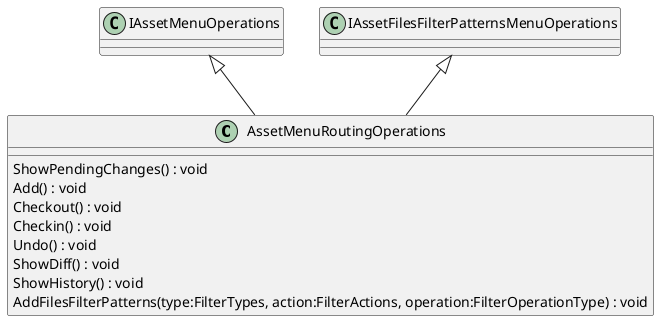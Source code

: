 @startuml
class AssetMenuRoutingOperations {
    ShowPendingChanges() : void
    Add() : void
    Checkout() : void
    Checkin() : void
    Undo() : void
    ShowDiff() : void
    ShowHistory() : void
    AddFilesFilterPatterns(type:FilterTypes, action:FilterActions, operation:FilterOperationType) : void
}
IAssetMenuOperations <|-- AssetMenuRoutingOperations
IAssetFilesFilterPatternsMenuOperations <|-- AssetMenuRoutingOperations
@enduml
